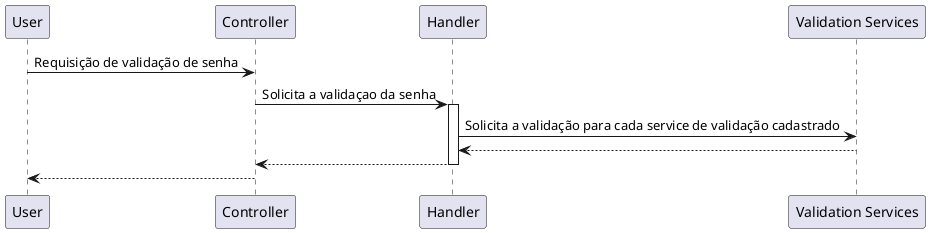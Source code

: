 @startuml Sequencia

participant "User" as user
participant "Controller" as controller
participant "Handler" as handler
participant "Validation Services" as services

user -> controller: Requisição de validação de senha
controller -> handler: Solicita a validaçao da senha
activate handler
handler -> services: Solicita a validação para cada service de validação cadastrado
services --> handler
handler --> controller
deactivate handler
controller --> user

@enduml